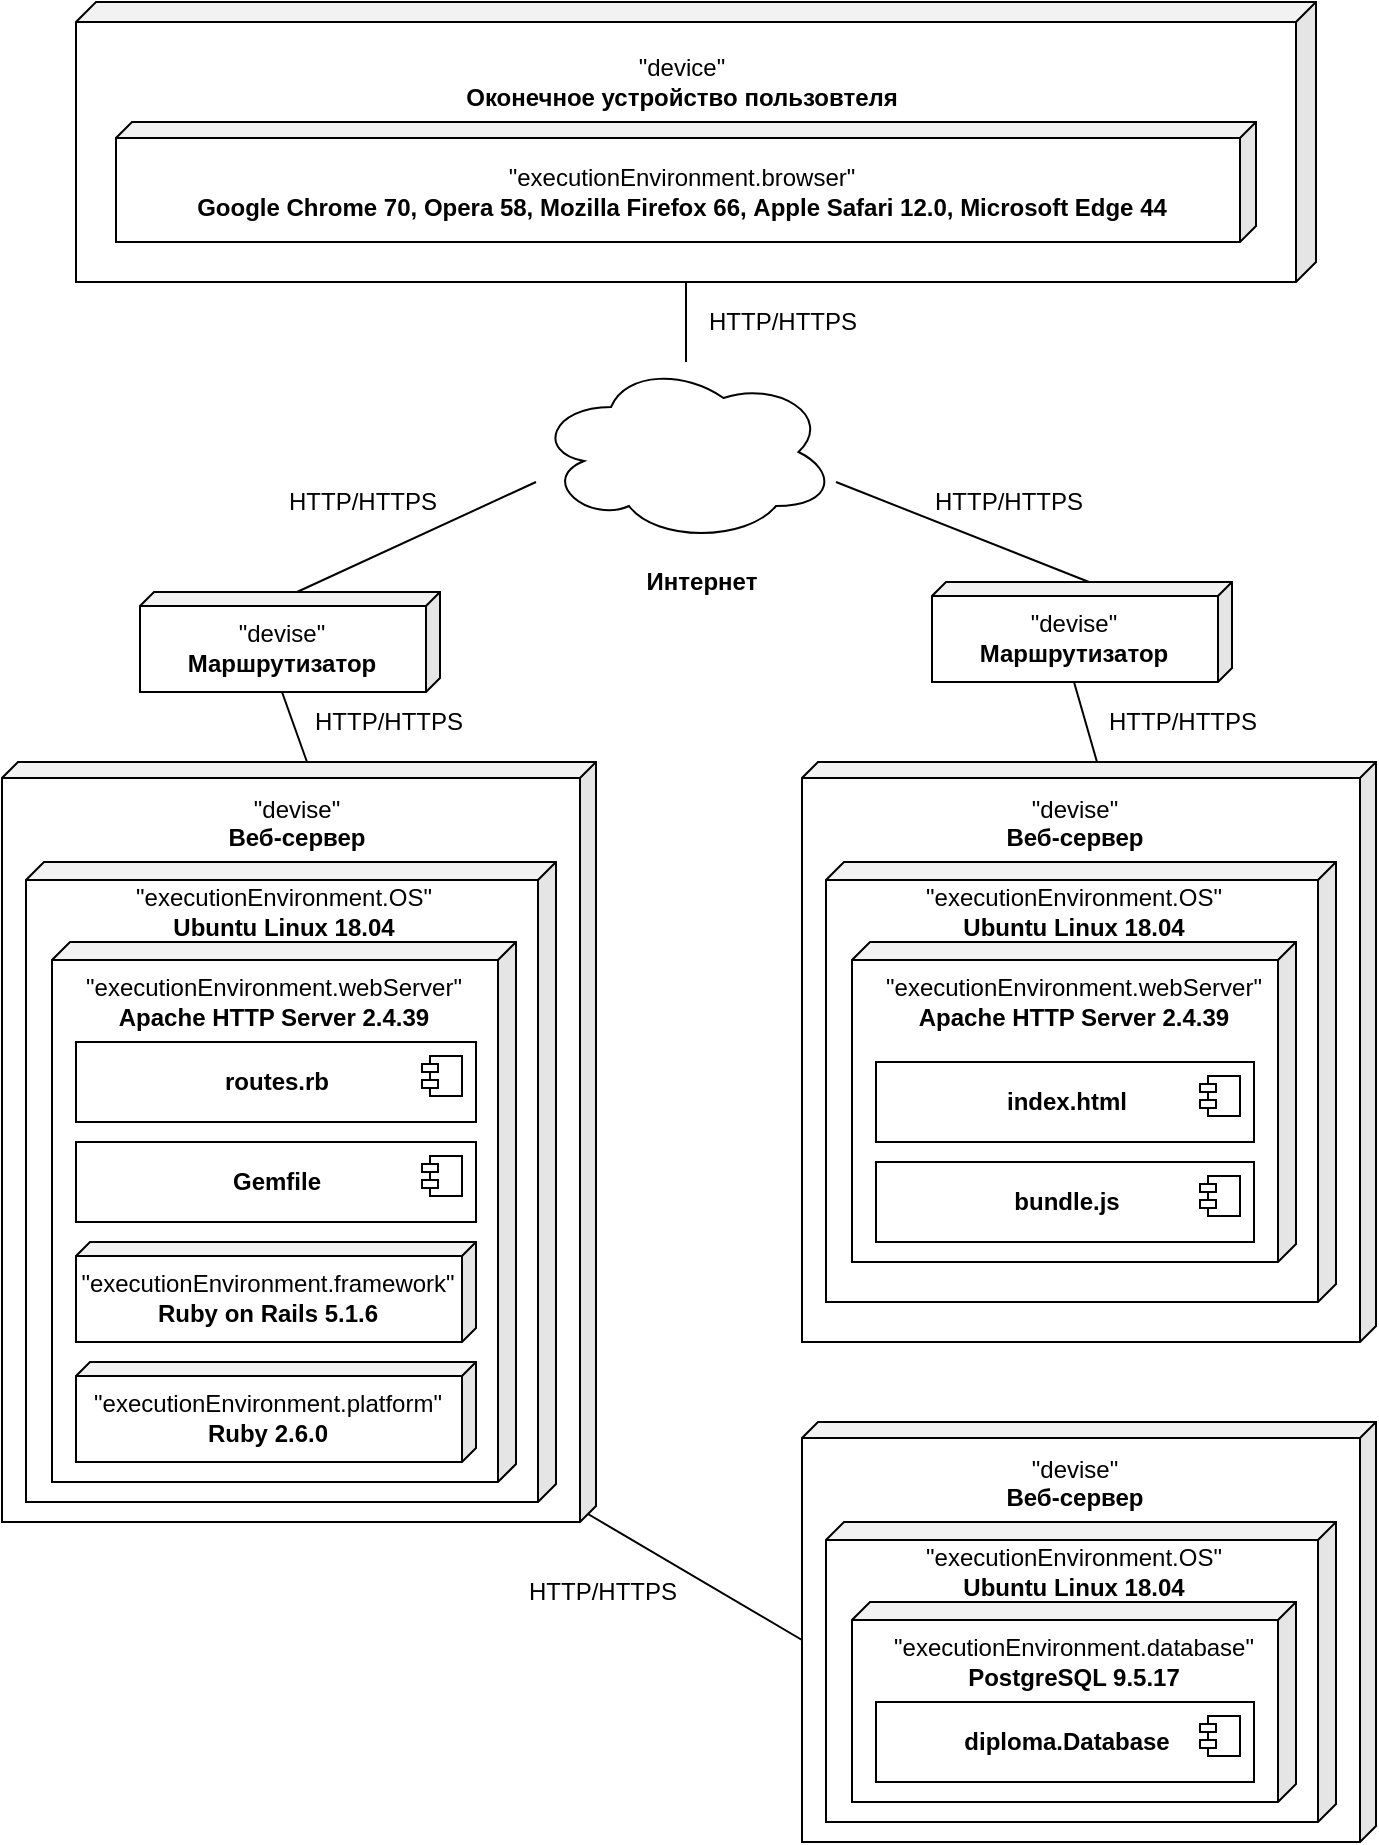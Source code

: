 <mxfile version="10.6.9" type="device"><diagram id="-wZk9vcqY6W0zjsEvD7I" name="Page-1"><mxGraphModel dx="1200" dy="1024" grid="1" gridSize="10" guides="1" tooltips="1" connect="1" arrows="1" fold="1" page="1" pageScale="1" pageWidth="827" pageHeight="1169" math="0" shadow="0"><root><mxCell id="0"/><mxCell id="1" parent="0"/><mxCell id="T9q1cVwvoURh6GTeqobZ-2" value="" style="shape=cube;whiteSpace=wrap;html=1;boundedLbl=1;backgroundOutline=1;darkOpacity=0.05;darkOpacity2=0.1;shadow=0;comic=0;gradientColor=none;flipH=1;horizontal=1;spacingTop=0;spacing=0;size=10;" vertex="1" parent="1"><mxGeometry x="100" y="40" width="620" height="140" as="geometry"/></mxCell><mxCell id="T9q1cVwvoURh6GTeqobZ-3" value="&quot;device&quot;&lt;br&gt;&lt;b&gt;Оконечное устройство пользовтеля&lt;/b&gt;" style="text;html=1;strokeColor=none;fillColor=none;align=center;verticalAlign=middle;whiteSpace=wrap;rounded=0;shadow=0;comic=0;" vertex="1" parent="1"><mxGeometry x="288" y="70" width="230" height="20" as="geometry"/></mxCell><mxCell id="T9q1cVwvoURh6GTeqobZ-4" value="" style="shape=cube;whiteSpace=wrap;html=1;boundedLbl=1;backgroundOutline=1;darkOpacity=0.05;darkOpacity2=0.1;shadow=0;comic=0;gradientColor=none;flipH=1;horizontal=1;spacingTop=0;spacing=0;size=8;" vertex="1" parent="1"><mxGeometry x="120" y="100" width="570" height="60" as="geometry"/></mxCell><mxCell id="T9q1cVwvoURh6GTeqobZ-5" value="&quot;executionEnvironment.browser&quot;&lt;br&gt;&lt;div&gt;&lt;div&gt;&lt;b&gt;Google Chrome 70,&amp;nbsp;&lt;span&gt;Opera 58,&amp;nbsp;&lt;/span&gt;&lt;span&gt;Mozilla Firefox 66,&amp;nbsp;&lt;/span&gt;&lt;span&gt;Apple Safari 12.0,&amp;nbsp;&lt;/span&gt;&lt;span&gt;Microsoft Edge 44&lt;/span&gt;&lt;/b&gt;&lt;/div&gt;&lt;/div&gt;" style="text;html=1;strokeColor=none;fillColor=none;align=center;verticalAlign=middle;whiteSpace=wrap;rounded=0;shadow=0;comic=0;" vertex="1" parent="1"><mxGeometry x="138" y="125" width="530" height="20" as="geometry"/></mxCell><mxCell id="T9q1cVwvoURh6GTeqobZ-7" value="" style="ellipse;shape=cloud;whiteSpace=wrap;html=1;shadow=0;comic=0;gradientColor=none;" vertex="1" parent="1"><mxGeometry x="330" y="220" width="150" height="90" as="geometry"/></mxCell><mxCell id="T9q1cVwvoURh6GTeqobZ-8" value="&lt;b&gt;Интернет&lt;/b&gt;" style="text;html=1;strokeColor=none;fillColor=none;align=center;verticalAlign=middle;whiteSpace=wrap;rounded=0;shadow=0;comic=0;" vertex="1" parent="1"><mxGeometry x="368" y="320" width="90" height="20" as="geometry"/></mxCell><mxCell id="T9q1cVwvoURh6GTeqobZ-15" value="" style="shape=cube;whiteSpace=wrap;html=1;boundedLbl=1;backgroundOutline=1;darkOpacity=0.05;darkOpacity2=0.1;shadow=0;comic=0;gradientColor=none;flipH=1;horizontal=1;spacingTop=0;spacing=0;size=7;" vertex="1" parent="1"><mxGeometry x="528" y="330" width="150" height="50" as="geometry"/></mxCell><mxCell id="T9q1cVwvoURh6GTeqobZ-16" value="&quot;devise&quot;&lt;br&gt;&lt;b&gt;Маршрутизатор&lt;/b&gt;&lt;br&gt;" style="text;html=1;strokeColor=none;fillColor=none;align=center;verticalAlign=middle;whiteSpace=wrap;rounded=0;shadow=0;comic=0;" vertex="1" parent="1"><mxGeometry x="528" y="335" width="142" height="45" as="geometry"/></mxCell><mxCell id="T9q1cVwvoURh6GTeqobZ-18" value="" style="shape=cube;whiteSpace=wrap;html=1;boundedLbl=1;backgroundOutline=1;darkOpacity=0.05;darkOpacity2=0.1;shadow=0;comic=0;gradientColor=none;flipH=1;horizontal=1;spacingTop=0;spacing=0;size=8;" vertex="1" parent="1"><mxGeometry x="463" y="420" width="287" height="290" as="geometry"/></mxCell><mxCell id="T9q1cVwvoURh6GTeqobZ-20" value="&lt;div style=&quot;text-align: center&quot;&gt;&lt;span&gt;&quot;devise&quot;&lt;/span&gt;&lt;/div&gt;&lt;b&gt;&lt;div style=&quot;text-align: center&quot;&gt;&lt;b&gt;Веб-сервер&lt;/b&gt;&lt;/div&gt;&lt;/b&gt;" style="text;html=1;align=center;" vertex="1" parent="1"><mxGeometry x="469" y="430" width="260" height="30" as="geometry"/></mxCell><mxCell id="T9q1cVwvoURh6GTeqobZ-21" value="" style="shape=cube;whiteSpace=wrap;html=1;boundedLbl=1;backgroundOutline=1;darkOpacity=0.05;darkOpacity2=0.1;shadow=0;comic=0;gradientColor=none;flipH=1;horizontal=1;spacingTop=0;spacing=0;size=9;" vertex="1" parent="1"><mxGeometry x="475" y="470" width="255" height="220" as="geometry"/></mxCell><mxCell id="T9q1cVwvoURh6GTeqobZ-23" value="&quot;executionEnvironment.OS&quot;&lt;br&gt;&lt;div&gt;&lt;div&gt;&lt;b&gt;&lt;span&gt;Ubuntu Linux 18.04&lt;/span&gt;&lt;/b&gt;&lt;/div&gt;&lt;/div&gt;" style="text;html=1;strokeColor=none;fillColor=none;align=center;verticalAlign=middle;whiteSpace=wrap;rounded=0;shadow=0;comic=0;" vertex="1" parent="1"><mxGeometry x="478" y="485" width="242" height="20" as="geometry"/></mxCell><mxCell id="T9q1cVwvoURh6GTeqobZ-24" value="" style="shape=cube;whiteSpace=wrap;html=1;boundedLbl=1;backgroundOutline=1;darkOpacity=0.05;darkOpacity2=0.1;shadow=0;comic=0;gradientColor=none;flipH=1;horizontal=1;spacingTop=0;spacing=0;size=7;" vertex="1" parent="1"><mxGeometry x="132" y="335" width="150" height="50" as="geometry"/></mxCell><mxCell id="T9q1cVwvoURh6GTeqobZ-25" value="&quot;devise&quot;&lt;br&gt;&lt;b&gt;Маршрутизатор&lt;/b&gt;&lt;br&gt;" style="text;html=1;strokeColor=none;fillColor=none;align=center;verticalAlign=middle;whiteSpace=wrap;rounded=0;shadow=0;comic=0;" vertex="1" parent="1"><mxGeometry x="132" y="340" width="142" height="45" as="geometry"/></mxCell><mxCell id="T9q1cVwvoURh6GTeqobZ-27" value="" style="shape=cube;whiteSpace=wrap;html=1;boundedLbl=1;backgroundOutline=1;darkOpacity=0.05;darkOpacity2=0.1;shadow=0;comic=0;gradientColor=none;flipH=1;horizontal=1;spacingTop=0;spacing=0;size=9;" vertex="1" parent="1"><mxGeometry x="488" y="510" width="222" height="160" as="geometry"/></mxCell><mxCell id="T9q1cVwvoURh6GTeqobZ-28" value="&quot;executionEnvironment.webServer&quot;&lt;br&gt;&lt;div&gt;&lt;b&gt;Apache HTTP Server 2.4.39&lt;/b&gt;&lt;/div&gt;" style="text;html=1;strokeColor=none;fillColor=none;align=center;verticalAlign=middle;whiteSpace=wrap;rounded=0;shadow=0;comic=0;" vertex="1" parent="1"><mxGeometry x="494" y="530" width="210" height="20" as="geometry"/></mxCell><mxCell id="T9q1cVwvoURh6GTeqobZ-52" value="&lt;b&gt;index.html&lt;/b&gt;" style="html=1;shadow=0;comic=0;gradientColor=none;align=center;" vertex="1" parent="1"><mxGeometry x="500" y="570" width="189" height="40" as="geometry"/></mxCell><mxCell id="T9q1cVwvoURh6GTeqobZ-53" value="" style="shape=component;jettyWidth=8;jettyHeight=4;" vertex="1" parent="T9q1cVwvoURh6GTeqobZ-52"><mxGeometry x="1" width="20" height="20" relative="1" as="geometry"><mxPoint x="-27" y="7" as="offset"/></mxGeometry></mxCell><mxCell id="T9q1cVwvoURh6GTeqobZ-56" value="&lt;b&gt;bundle.js&lt;/b&gt;" style="html=1;shadow=0;comic=0;gradientColor=none;align=center;" vertex="1" parent="1"><mxGeometry x="500" y="620" width="189" height="40" as="geometry"/></mxCell><mxCell id="T9q1cVwvoURh6GTeqobZ-57" value="" style="shape=component;jettyWidth=8;jettyHeight=4;" vertex="1" parent="T9q1cVwvoURh6GTeqobZ-56"><mxGeometry x="1" width="20" height="20" relative="1" as="geometry"><mxPoint x="-27" y="7" as="offset"/></mxGeometry></mxCell><mxCell id="T9q1cVwvoURh6GTeqobZ-60" value="" style="shape=cube;whiteSpace=wrap;html=1;boundedLbl=1;backgroundOutline=1;darkOpacity=0.05;darkOpacity2=0.1;shadow=0;comic=0;gradientColor=none;flipH=1;horizontal=1;spacingTop=0;spacing=0;size=8;" vertex="1" parent="1"><mxGeometry x="63" y="420" width="297" height="380" as="geometry"/></mxCell><mxCell id="T9q1cVwvoURh6GTeqobZ-61" value="&lt;div style=&quot;text-align: center&quot;&gt;&lt;span&gt;&quot;devise&quot;&lt;/span&gt;&lt;/div&gt;&lt;b&gt;&lt;div style=&quot;text-align: center&quot;&gt;&lt;b&gt;Веб-сервер&lt;/b&gt;&lt;/div&gt;&lt;/b&gt;" style="text;html=1;align=center;" vertex="1" parent="1"><mxGeometry x="69" y="430" width="281" height="30" as="geometry"/></mxCell><mxCell id="T9q1cVwvoURh6GTeqobZ-62" value="" style="shape=cube;whiteSpace=wrap;html=1;boundedLbl=1;backgroundOutline=1;darkOpacity=0.05;darkOpacity2=0.1;shadow=0;comic=0;gradientColor=none;flipH=1;horizontal=1;spacingTop=0;spacing=0;size=9;" vertex="1" parent="1"><mxGeometry x="75" y="470" width="265" height="320" as="geometry"/></mxCell><mxCell id="T9q1cVwvoURh6GTeqobZ-63" value="&quot;executionEnvironment.OS&quot;&lt;br&gt;&lt;div&gt;&lt;div&gt;&lt;b&gt;&lt;span&gt;Ubuntu Linux 18.04&lt;/span&gt;&lt;/b&gt;&lt;/div&gt;&lt;/div&gt;" style="text;html=1;strokeColor=none;fillColor=none;align=center;verticalAlign=middle;whiteSpace=wrap;rounded=0;shadow=0;comic=0;" vertex="1" parent="1"><mxGeometry x="78" y="485" width="252" height="20" as="geometry"/></mxCell><mxCell id="T9q1cVwvoURh6GTeqobZ-64" value="" style="shape=cube;whiteSpace=wrap;html=1;boundedLbl=1;backgroundOutline=1;darkOpacity=0.05;darkOpacity2=0.1;shadow=0;comic=0;gradientColor=none;flipH=1;horizontal=1;spacingTop=0;spacing=0;size=9;" vertex="1" parent="1"><mxGeometry x="88" y="510" width="232" height="270" as="geometry"/></mxCell><mxCell id="T9q1cVwvoURh6GTeqobZ-65" value="&quot;executionEnvironment.webServer&quot;&lt;br&gt;&lt;div&gt;&lt;b&gt;Apache HTTP Server 2.4.39&lt;/b&gt;&lt;/div&gt;" style="text;html=1;strokeColor=none;fillColor=none;align=center;verticalAlign=middle;whiteSpace=wrap;rounded=0;shadow=0;comic=0;" vertex="1" parent="1"><mxGeometry x="94" y="530" width="210" height="20" as="geometry"/></mxCell><mxCell id="T9q1cVwvoURh6GTeqobZ-66" value="&lt;b&gt;routes.rb&lt;/b&gt;" style="html=1;shadow=0;comic=0;gradientColor=none;align=center;" vertex="1" parent="1"><mxGeometry x="100" y="560" width="200" height="40" as="geometry"/></mxCell><mxCell id="T9q1cVwvoURh6GTeqobZ-67" value="" style="shape=component;jettyWidth=8;jettyHeight=4;" vertex="1" parent="T9q1cVwvoURh6GTeqobZ-66"><mxGeometry x="1" width="20" height="20" relative="1" as="geometry"><mxPoint x="-27" y="7" as="offset"/></mxGeometry></mxCell><mxCell id="T9q1cVwvoURh6GTeqobZ-70" value="" style="shape=cube;whiteSpace=wrap;html=1;boundedLbl=1;backgroundOutline=1;darkOpacity=0.05;darkOpacity2=0.1;shadow=0;comic=0;gradientColor=none;flipH=1;horizontal=1;spacingTop=0;spacing=0;size=7;" vertex="1" parent="1"><mxGeometry x="100" y="660" width="200" height="50" as="geometry"/></mxCell><mxCell id="T9q1cVwvoURh6GTeqobZ-71" value="&quot;executionEnvironment.framework&quot;&lt;br&gt;&lt;b&gt;Ruby on Rails 5.1.6&lt;/b&gt;&lt;br&gt;" style="text;html=1;strokeColor=none;fillColor=none;align=center;verticalAlign=middle;whiteSpace=wrap;rounded=0;shadow=0;comic=0;" vertex="1" parent="1"><mxGeometry x="102" y="665" width="188" height="45" as="geometry"/></mxCell><mxCell id="T9q1cVwvoURh6GTeqobZ-72" value="" style="shape=cube;whiteSpace=wrap;html=1;boundedLbl=1;backgroundOutline=1;darkOpacity=0.05;darkOpacity2=0.1;shadow=0;comic=0;gradientColor=none;flipH=1;horizontal=1;spacingTop=0;spacing=0;size=7;" vertex="1" parent="1"><mxGeometry x="100" y="720" width="200" height="50" as="geometry"/></mxCell><mxCell id="T9q1cVwvoURh6GTeqobZ-73" value="&quot;executionEnvironment.platform&quot;&lt;br&gt;&lt;b&gt;Ruby 2.6.0&lt;/b&gt;&lt;br&gt;" style="text;html=1;strokeColor=none;fillColor=none;align=center;verticalAlign=middle;whiteSpace=wrap;rounded=0;shadow=0;comic=0;" vertex="1" parent="1"><mxGeometry x="102" y="725" width="188" height="45" as="geometry"/></mxCell><mxCell id="T9q1cVwvoURh6GTeqobZ-74" value="&lt;b&gt;Gemfile&lt;/b&gt;" style="html=1;shadow=0;comic=0;gradientColor=none;align=center;" vertex="1" parent="1"><mxGeometry x="100" y="610" width="200" height="40" as="geometry"/></mxCell><mxCell id="T9q1cVwvoURh6GTeqobZ-75" value="" style="shape=component;jettyWidth=8;jettyHeight=4;" vertex="1" parent="T9q1cVwvoURh6GTeqobZ-74"><mxGeometry x="1" width="20" height="20" relative="1" as="geometry"><mxPoint x="-27" y="7" as="offset"/></mxGeometry></mxCell><mxCell id="T9q1cVwvoURh6GTeqobZ-76" value="" style="shape=cube;whiteSpace=wrap;html=1;boundedLbl=1;backgroundOutline=1;darkOpacity=0.05;darkOpacity2=0.1;shadow=0;comic=0;gradientColor=none;flipH=1;horizontal=1;spacingTop=0;spacing=0;size=8;" vertex="1" parent="1"><mxGeometry x="463" y="750" width="287" height="210" as="geometry"/></mxCell><mxCell id="T9q1cVwvoURh6GTeqobZ-77" value="&lt;div style=&quot;text-align: center&quot;&gt;&lt;span&gt;&quot;devise&quot;&lt;/span&gt;&lt;/div&gt;&lt;b&gt;&lt;div style=&quot;text-align: center&quot;&gt;&lt;b&gt;Веб-сервер&lt;/b&gt;&lt;/div&gt;&lt;/b&gt;" style="text;html=1;align=center;" vertex="1" parent="1"><mxGeometry x="469" y="760" width="260" height="30" as="geometry"/></mxCell><mxCell id="T9q1cVwvoURh6GTeqobZ-78" value="" style="shape=cube;whiteSpace=wrap;html=1;boundedLbl=1;backgroundOutline=1;darkOpacity=0.05;darkOpacity2=0.1;shadow=0;comic=0;gradientColor=none;flipH=1;horizontal=1;spacingTop=0;spacing=0;size=9;" vertex="1" parent="1"><mxGeometry x="475" y="800" width="255" height="150" as="geometry"/></mxCell><mxCell id="T9q1cVwvoURh6GTeqobZ-79" value="&quot;executionEnvironment.OS&quot;&lt;br&gt;&lt;div&gt;&lt;div&gt;&lt;b&gt;&lt;span&gt;Ubuntu Linux 18.04&lt;/span&gt;&lt;/b&gt;&lt;/div&gt;&lt;/div&gt;" style="text;html=1;strokeColor=none;fillColor=none;align=center;verticalAlign=middle;whiteSpace=wrap;rounded=0;shadow=0;comic=0;" vertex="1" parent="1"><mxGeometry x="478" y="815" width="242" height="20" as="geometry"/></mxCell><mxCell id="T9q1cVwvoURh6GTeqobZ-80" value="" style="shape=cube;whiteSpace=wrap;html=1;boundedLbl=1;backgroundOutline=1;darkOpacity=0.05;darkOpacity2=0.1;shadow=0;comic=0;gradientColor=none;flipH=1;horizontal=1;spacingTop=0;spacing=0;size=9;" vertex="1" parent="1"><mxGeometry x="488" y="840" width="222" height="100" as="geometry"/></mxCell><mxCell id="T9q1cVwvoURh6GTeqobZ-81" value="&quot;executionEnvironment.database&quot;&lt;br&gt;&lt;div&gt;&lt;b&gt;PostgreSQL 9.5.17&lt;/b&gt;&lt;/div&gt;" style="text;html=1;strokeColor=none;fillColor=none;align=center;verticalAlign=middle;whiteSpace=wrap;rounded=0;shadow=0;comic=0;" vertex="1" parent="1"><mxGeometry x="494" y="860" width="210" height="20" as="geometry"/></mxCell><mxCell id="T9q1cVwvoURh6GTeqobZ-82" value="&lt;b&gt;diploma.Database&lt;/b&gt;" style="html=1;shadow=0;comic=0;gradientColor=none;align=center;" vertex="1" parent="1"><mxGeometry x="500" y="890" width="189" height="40" as="geometry"/></mxCell><mxCell id="T9q1cVwvoURh6GTeqobZ-83" value="" style="shape=component;jettyWidth=8;jettyHeight=4;" vertex="1" parent="T9q1cVwvoURh6GTeqobZ-82"><mxGeometry x="1" width="20" height="20" relative="1" as="geometry"><mxPoint x="-27" y="7" as="offset"/></mxGeometry></mxCell><mxCell id="T9q1cVwvoURh6GTeqobZ-88" value="" style="endArrow=none;html=1;entryX=0;entryY=0;entryDx=315;entryDy=140;entryPerimeter=0;" edge="1" parent="1" target="T9q1cVwvoURh6GTeqobZ-2"><mxGeometry width="50" height="50" relative="1" as="geometry"><mxPoint x="405" y="220" as="sourcePoint"/><mxPoint x="282" y="230" as="targetPoint"/></mxGeometry></mxCell><mxCell id="T9q1cVwvoURh6GTeqobZ-89" value="HTTP/HTTPS" style="text;html=1;strokeColor=none;fillColor=none;align=center;verticalAlign=middle;whiteSpace=wrap;rounded=0;shadow=0;comic=0;" vertex="1" parent="1"><mxGeometry x="410" y="190" width="87" height="20" as="geometry"/></mxCell><mxCell id="T9q1cVwvoURh6GTeqobZ-90" value="" style="endArrow=none;html=1;exitX=0;exitY=0;exitDx=71.5;exitDy=0;exitPerimeter=0;" edge="1" parent="1" source="T9q1cVwvoURh6GTeqobZ-24"><mxGeometry width="50" height="50" relative="1" as="geometry"><mxPoint x="415" y="230" as="sourcePoint"/><mxPoint x="330" y="280" as="targetPoint"/></mxGeometry></mxCell><mxCell id="T9q1cVwvoURh6GTeqobZ-91" value="HTTP/HTTPS" style="text;html=1;strokeColor=none;fillColor=none;align=center;verticalAlign=middle;whiteSpace=wrap;rounded=0;shadow=0;comic=0;" vertex="1" parent="1"><mxGeometry x="200" y="280" width="87" height="20" as="geometry"/></mxCell><mxCell id="T9q1cVwvoURh6GTeqobZ-92" value="" style="endArrow=none;html=1;exitX=0;exitY=0;exitDx=71.5;exitDy=0;exitPerimeter=0;" edge="1" parent="1" source="T9q1cVwvoURh6GTeqobZ-15"><mxGeometry width="50" height="50" relative="1" as="geometry"><mxPoint x="220.655" y="344.966" as="sourcePoint"/><mxPoint x="480" y="280" as="targetPoint"/></mxGeometry></mxCell><mxCell id="T9q1cVwvoURh6GTeqobZ-93" value="HTTP/HTTPS" style="text;html=1;strokeColor=none;fillColor=none;align=center;verticalAlign=middle;whiteSpace=wrap;rounded=0;shadow=0;comic=0;" vertex="1" parent="1"><mxGeometry x="523" y="280" width="87" height="20" as="geometry"/></mxCell><mxCell id="T9q1cVwvoURh6GTeqobZ-94" value="" style="endArrow=none;html=1;exitX=0;exitY=0;exitDx=144.5;exitDy=0;exitPerimeter=0;entryX=0.5;entryY=1;entryDx=0;entryDy=0;" edge="1" parent="1" source="T9q1cVwvoURh6GTeqobZ-60" target="T9q1cVwvoURh6GTeqobZ-25"><mxGeometry width="50" height="50" relative="1" as="geometry"><mxPoint x="220.655" y="344.966" as="sourcePoint"/><mxPoint x="340" y="290" as="targetPoint"/></mxGeometry></mxCell><mxCell id="T9q1cVwvoURh6GTeqobZ-95" value="HTTP/HTTPS" style="text;html=1;strokeColor=none;fillColor=none;align=center;verticalAlign=middle;whiteSpace=wrap;rounded=0;shadow=0;comic=0;" vertex="1" parent="1"><mxGeometry x="213" y="390" width="87" height="20" as="geometry"/></mxCell><mxCell id="T9q1cVwvoURh6GTeqobZ-96" value="" style="endArrow=none;html=1;exitX=0;exitY=0;exitDx=139.5;exitDy=0;exitPerimeter=0;entryX=0.5;entryY=1;entryDx=0;entryDy=0;" edge="1" parent="1" source="T9q1cVwvoURh6GTeqobZ-18" target="T9q1cVwvoURh6GTeqobZ-16"><mxGeometry width="50" height="50" relative="1" as="geometry"><mxPoint x="616.286" y="340" as="sourcePoint"/><mxPoint x="490" y="290" as="targetPoint"/></mxGeometry></mxCell><mxCell id="T9q1cVwvoURh6GTeqobZ-97" value="HTTP/HTTPS" style="text;html=1;strokeColor=none;fillColor=none;align=center;verticalAlign=middle;whiteSpace=wrap;rounded=0;shadow=0;comic=0;" vertex="1" parent="1"><mxGeometry x="610" y="390" width="87" height="20" as="geometry"/></mxCell><mxCell id="T9q1cVwvoURh6GTeqobZ-98" value="" style="endArrow=none;html=1;entryX=0;entryY=0;entryDx=4;entryDy=376;entryPerimeter=0;exitX=0;exitY=0;exitDx=287;exitDy=109;exitPerimeter=0;" edge="1" parent="1" source="T9q1cVwvoURh6GTeqobZ-76" target="T9q1cVwvoURh6GTeqobZ-60"><mxGeometry width="50" height="50" relative="1" as="geometry"><mxPoint x="460" y="859" as="sourcePoint"/><mxPoint x="213.2" y="395" as="targetPoint"/></mxGeometry></mxCell><mxCell id="T9q1cVwvoURh6GTeqobZ-99" value="HTTP/HTTPS" style="text;html=1;strokeColor=none;fillColor=none;align=center;verticalAlign=middle;whiteSpace=wrap;rounded=0;shadow=0;comic=0;" vertex="1" parent="1"><mxGeometry x="320" y="825" width="87" height="20" as="geometry"/></mxCell></root></mxGraphModel></diagram></mxfile>